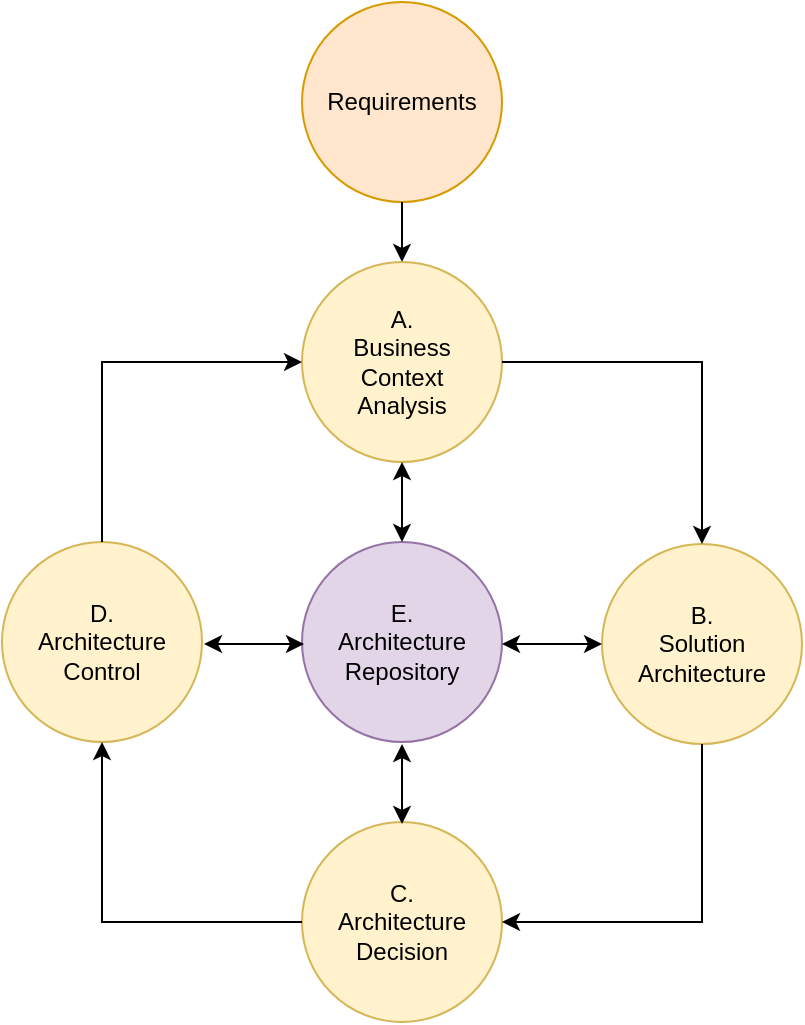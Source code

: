 <mxfile>
    <diagram name="Basic" id="Epm-QOs2IhFHxETOFgMH">
        <mxGraphModel dx="804" dy="138" grid="1" gridSize="10" guides="1" tooltips="1" connect="1" arrows="1" fold="1" page="1" pageScale="1" pageWidth="827" pageHeight="1169" math="0" shadow="0">
            <root>
                <mxCell id="0"/>
                <mxCell id="1" parent="0"/>
                <mxCell id="Ra3vneHR3X0BikaKtNpq-1" value="Requirements" style="ellipse;whiteSpace=wrap;html=1;aspect=fixed;fillColor=#ffe6cc;strokeColor=#d79b00;" parent="1" vertex="1">
                    <mxGeometry x="230" y="70" width="100" height="100" as="geometry"/>
                </mxCell>
                <mxCell id="Ra3vneHR3X0BikaKtNpq-9" value="" style="edgeStyle=orthogonalEdgeStyle;rounded=0;orthogonalLoop=1;jettySize=auto;html=1;startArrow=classic;startFill=1;endArrow=none;endFill=0;" parent="1" source="Ra3vneHR3X0BikaKtNpq-2" target="Ra3vneHR3X0BikaKtNpq-1" edge="1">
                    <mxGeometry relative="1" as="geometry"/>
                </mxCell>
                <mxCell id="Ra3vneHR3X0BikaKtNpq-2" value="A.&lt;br&gt;Business &lt;br&gt;Context &lt;br&gt;Analysis" style="ellipse;whiteSpace=wrap;html=1;aspect=fixed;fillColor=#fff2cc;strokeColor=#d6b656;" parent="1" vertex="1">
                    <mxGeometry x="230" y="200" width="100" height="100" as="geometry"/>
                </mxCell>
                <mxCell id="Ra3vneHR3X0BikaKtNpq-3" value="B.&lt;br&gt;Solution&lt;br&gt;Architecture" style="ellipse;whiteSpace=wrap;html=1;aspect=fixed;fillColor=#fff2cc;strokeColor=#d6b656;" parent="1" vertex="1">
                    <mxGeometry x="380" y="341" width="100" height="100" as="geometry"/>
                </mxCell>
                <mxCell id="Ra3vneHR3X0BikaKtNpq-4" value="C.&lt;br&gt;Architecture&lt;br&gt;Decision" style="ellipse;whiteSpace=wrap;html=1;aspect=fixed;fillColor=#fff2cc;strokeColor=#d6b656;" parent="1" vertex="1">
                    <mxGeometry x="230" y="480" width="100" height="100" as="geometry"/>
                </mxCell>
                <mxCell id="Ra3vneHR3X0BikaKtNpq-5" value="D.&lt;br&gt;Architecture&lt;br&gt;Control" style="ellipse;whiteSpace=wrap;html=1;aspect=fixed;fillColor=#fff2cc;strokeColor=#d6b656;" parent="1" vertex="1">
                    <mxGeometry x="80" y="340" width="100" height="100" as="geometry"/>
                </mxCell>
                <mxCell id="Ra3vneHR3X0BikaKtNpq-7" value="E.&lt;br&gt;Architecture&lt;br&gt;Repository" style="ellipse;whiteSpace=wrap;html=1;aspect=fixed;fillColor=#e1d5e7;strokeColor=#9673a6;" parent="1" vertex="1">
                    <mxGeometry x="230" y="340" width="100" height="100" as="geometry"/>
                </mxCell>
                <mxCell id="Ra3vneHR3X0BikaKtNpq-12" value="" style="endArrow=classic;startArrow=classic;html=1;rounded=0;" parent="1" edge="1">
                    <mxGeometry width="50" height="50" relative="1" as="geometry">
                        <mxPoint x="380" y="391" as="sourcePoint"/>
                        <mxPoint x="330" y="391" as="targetPoint"/>
                    </mxGeometry>
                </mxCell>
                <mxCell id="Ra3vneHR3X0BikaKtNpq-22" value="" style="endArrow=classic;html=1;rounded=0;entryX=0.5;entryY=0;entryDx=0;entryDy=0;exitX=1;exitY=0.5;exitDx=0;exitDy=0;" parent="1" source="Ra3vneHR3X0BikaKtNpq-2" target="Ra3vneHR3X0BikaKtNpq-3" edge="1">
                    <mxGeometry width="50" height="50" relative="1" as="geometry">
                        <mxPoint x="290" y="330" as="sourcePoint"/>
                        <mxPoint x="340" y="280" as="targetPoint"/>
                        <Array as="points">
                            <mxPoint x="430" y="250"/>
                        </Array>
                    </mxGeometry>
                </mxCell>
                <mxCell id="Ra3vneHR3X0BikaKtNpq-23" value="" style="endArrow=classic;html=1;rounded=0;entryX=1;entryY=0.5;entryDx=0;entryDy=0;exitX=0.5;exitY=1;exitDx=0;exitDy=0;" parent="1" source="Ra3vneHR3X0BikaKtNpq-3" target="Ra3vneHR3X0BikaKtNpq-4" edge="1">
                    <mxGeometry width="50" height="50" relative="1" as="geometry">
                        <mxPoint x="340" y="260" as="sourcePoint"/>
                        <mxPoint x="450" y="370" as="targetPoint"/>
                        <Array as="points">
                            <mxPoint x="430" y="530"/>
                        </Array>
                    </mxGeometry>
                </mxCell>
                <mxCell id="Ra3vneHR3X0BikaKtNpq-24" value="" style="endArrow=classic;html=1;rounded=0;entryX=0.5;entryY=1;entryDx=0;entryDy=0;exitX=0;exitY=0.5;exitDx=0;exitDy=0;" parent="1" source="Ra3vneHR3X0BikaKtNpq-4" target="Ra3vneHR3X0BikaKtNpq-5" edge="1">
                    <mxGeometry width="50" height="50" relative="1" as="geometry">
                        <mxPoint x="450" y="470" as="sourcePoint"/>
                        <mxPoint x="340" y="579" as="targetPoint"/>
                        <Array as="points">
                            <mxPoint x="130" y="530"/>
                        </Array>
                    </mxGeometry>
                </mxCell>
                <mxCell id="Ra3vneHR3X0BikaKtNpq-25" value="" style="endArrow=classic;html=1;rounded=0;entryX=0;entryY=0.5;entryDx=0;entryDy=0;exitX=0.5;exitY=0;exitDx=0;exitDy=0;" parent="1" source="Ra3vneHR3X0BikaKtNpq-5" target="Ra3vneHR3X0BikaKtNpq-2" edge="1">
                    <mxGeometry width="50" height="50" relative="1" as="geometry">
                        <mxPoint x="460" y="480" as="sourcePoint"/>
                        <mxPoint x="350" y="589" as="targetPoint"/>
                        <Array as="points">
                            <mxPoint x="130" y="250"/>
                        </Array>
                    </mxGeometry>
                </mxCell>
                <mxCell id="Ra3vneHR3X0BikaKtNpq-27" value="" style="endArrow=classic;startArrow=classic;html=1;rounded=0;entryX=0.5;entryY=1;entryDx=0;entryDy=0;exitX=0.5;exitY=0;exitDx=0;exitDy=0;" parent="1" edge="1">
                    <mxGeometry width="50" height="50" relative="1" as="geometry">
                        <mxPoint x="280" y="340" as="sourcePoint"/>
                        <mxPoint x="280" y="300" as="targetPoint"/>
                    </mxGeometry>
                </mxCell>
                <mxCell id="Ra3vneHR3X0BikaKtNpq-28" value="" style="endArrow=classic;startArrow=classic;html=1;rounded=0;entryX=0.5;entryY=1;entryDx=0;entryDy=0;exitX=0.5;exitY=0;exitDx=0;exitDy=0;" parent="1" edge="1">
                    <mxGeometry width="50" height="50" relative="1" as="geometry">
                        <mxPoint x="280" y="481" as="sourcePoint"/>
                        <mxPoint x="280" y="441" as="targetPoint"/>
                    </mxGeometry>
                </mxCell>
                <mxCell id="Ra3vneHR3X0BikaKtNpq-30" value="" style="endArrow=classic;startArrow=classic;html=1;rounded=0;" parent="1" edge="1">
                    <mxGeometry width="50" height="50" relative="1" as="geometry">
                        <mxPoint x="231" y="391" as="sourcePoint"/>
                        <mxPoint x="181" y="391" as="targetPoint"/>
                    </mxGeometry>
                </mxCell>
            </root>
        </mxGraphModel>
    </diagram>
    <diagram name="with Strategy" id="zBziCOav7KDM6KX6hl0j">
        <mxGraphModel dx="576" dy="499" grid="1" gridSize="10" guides="1" tooltips="1" connect="1" arrows="1" fold="1" page="1" pageScale="1" pageWidth="827" pageHeight="1169" math="0" shadow="0">
            <root>
                <mxCell id="kn7G0SHX3g5QI74AWVMH-0"/>
                <mxCell id="kn7G0SHX3g5QI74AWVMH-1" parent="kn7G0SHX3g5QI74AWVMH-0"/>
                <mxCell id="kn7G0SHX3g5QI74AWVMH-2" value="Requirements" style="ellipse;whiteSpace=wrap;html=1;aspect=fixed;fillColor=#ffe6cc;strokeColor=#d79b00;" vertex="1" parent="kn7G0SHX3g5QI74AWVMH-1">
                    <mxGeometry x="230" y="60" width="100" height="100" as="geometry"/>
                </mxCell>
                <mxCell id="kn7G0SHX3g5QI74AWVMH-3" value="" style="edgeStyle=orthogonalEdgeStyle;rounded=0;orthogonalLoop=1;jettySize=auto;html=1;startArrow=classic;startFill=1;endArrow=none;endFill=0;" edge="1" parent="kn7G0SHX3g5QI74AWVMH-1" source="kn7G0SHX3g5QI74AWVMH-4" target="kn7G0SHX3g5QI74AWVMH-2">
                    <mxGeometry relative="1" as="geometry"/>
                </mxCell>
                <mxCell id="kn7G0SHX3g5QI74AWVMH-4" value="A.&lt;br&gt;Business &lt;br&gt;Context &lt;br&gt;Analysis" style="ellipse;whiteSpace=wrap;html=1;aspect=fixed;fillColor=#fff2cc;strokeColor=#d6b656;" vertex="1" parent="kn7G0SHX3g5QI74AWVMH-1">
                    <mxGeometry x="230" y="200" width="100" height="100" as="geometry"/>
                </mxCell>
                <mxCell id="kn7G0SHX3g5QI74AWVMH-5" value="B.&lt;br&gt;Solution&lt;br&gt;Architecture" style="ellipse;whiteSpace=wrap;html=1;aspect=fixed;fillColor=#fff2cc;strokeColor=#d6b656;" vertex="1" parent="kn7G0SHX3g5QI74AWVMH-1">
                    <mxGeometry x="380" y="341" width="100" height="100" as="geometry"/>
                </mxCell>
                <mxCell id="kn7G0SHX3g5QI74AWVMH-6" value="C.&lt;br&gt;Architecture&lt;br&gt;Decision" style="ellipse;whiteSpace=wrap;html=1;aspect=fixed;fillColor=#fff2cc;strokeColor=#d6b656;" vertex="1" parent="kn7G0SHX3g5QI74AWVMH-1">
                    <mxGeometry x="230" y="480" width="100" height="100" as="geometry"/>
                </mxCell>
                <mxCell id="kn7G0SHX3g5QI74AWVMH-7" value="D.&lt;br&gt;Architecture&lt;br&gt;Control" style="ellipse;whiteSpace=wrap;html=1;aspect=fixed;fillColor=#fff2cc;strokeColor=#d6b656;" vertex="1" parent="kn7G0SHX3g5QI74AWVMH-1">
                    <mxGeometry x="80" y="340" width="100" height="100" as="geometry"/>
                </mxCell>
                <mxCell id="kn7G0SHX3g5QI74AWVMH-8" value="F.&lt;br&gt;Technological&lt;br&gt;Strategy" style="ellipse;whiteSpace=wrap;html=1;aspect=fixed;fillColor=#ffe6cc;strokeColor=#d79b00;" vertex="1" parent="kn7G0SHX3g5QI74AWVMH-1">
                    <mxGeometry x="230" y="620" width="100" height="100" as="geometry"/>
                </mxCell>
                <mxCell id="kn7G0SHX3g5QI74AWVMH-9" value="E.&lt;br&gt;Architecture&lt;br&gt;Repository" style="ellipse;whiteSpace=wrap;html=1;aspect=fixed;fillColor=#e1d5e7;strokeColor=#9673a6;" vertex="1" parent="kn7G0SHX3g5QI74AWVMH-1">
                    <mxGeometry x="230" y="340" width="100" height="100" as="geometry"/>
                </mxCell>
                <mxCell id="kn7G0SHX3g5QI74AWVMH-10" value="" style="endArrow=classic;startArrow=classic;html=1;rounded=0;" edge="1" parent="kn7G0SHX3g5QI74AWVMH-1">
                    <mxGeometry width="50" height="50" relative="1" as="geometry">
                        <mxPoint x="380" y="391" as="sourcePoint"/>
                        <mxPoint x="330" y="391" as="targetPoint"/>
                    </mxGeometry>
                </mxCell>
                <mxCell id="kn7G0SHX3g5QI74AWVMH-11" value="" style="endArrow=classic;html=1;rounded=0;entryX=0.5;entryY=0;entryDx=0;entryDy=0;exitX=1;exitY=0.5;exitDx=0;exitDy=0;" edge="1" parent="kn7G0SHX3g5QI74AWVMH-1" source="kn7G0SHX3g5QI74AWVMH-4" target="kn7G0SHX3g5QI74AWVMH-5">
                    <mxGeometry width="50" height="50" relative="1" as="geometry">
                        <mxPoint x="290" y="330" as="sourcePoint"/>
                        <mxPoint x="340" y="280" as="targetPoint"/>
                        <Array as="points">
                            <mxPoint x="430" y="250"/>
                        </Array>
                    </mxGeometry>
                </mxCell>
                <mxCell id="kn7G0SHX3g5QI74AWVMH-12" value="" style="endArrow=classic;html=1;rounded=0;entryX=1;entryY=0.5;entryDx=0;entryDy=0;exitX=0.5;exitY=1;exitDx=0;exitDy=0;" edge="1" parent="kn7G0SHX3g5QI74AWVMH-1" source="kn7G0SHX3g5QI74AWVMH-5" target="kn7G0SHX3g5QI74AWVMH-6">
                    <mxGeometry width="50" height="50" relative="1" as="geometry">
                        <mxPoint x="340" y="260" as="sourcePoint"/>
                        <mxPoint x="450" y="370" as="targetPoint"/>
                        <Array as="points">
                            <mxPoint x="430" y="530"/>
                        </Array>
                    </mxGeometry>
                </mxCell>
                <mxCell id="kn7G0SHX3g5QI74AWVMH-13" value="" style="endArrow=classic;html=1;rounded=0;entryX=0.5;entryY=1;entryDx=0;entryDy=0;exitX=0;exitY=0.5;exitDx=0;exitDy=0;" edge="1" parent="kn7G0SHX3g5QI74AWVMH-1" source="kn7G0SHX3g5QI74AWVMH-6" target="kn7G0SHX3g5QI74AWVMH-7">
                    <mxGeometry width="50" height="50" relative="1" as="geometry">
                        <mxPoint x="450" y="470" as="sourcePoint"/>
                        <mxPoint x="340" y="579" as="targetPoint"/>
                        <Array as="points">
                            <mxPoint x="130" y="530"/>
                        </Array>
                    </mxGeometry>
                </mxCell>
                <mxCell id="kn7G0SHX3g5QI74AWVMH-14" value="" style="endArrow=classic;html=1;rounded=0;entryX=0;entryY=0.5;entryDx=0;entryDy=0;exitX=0.5;exitY=0;exitDx=0;exitDy=0;" edge="1" parent="kn7G0SHX3g5QI74AWVMH-1" source="kn7G0SHX3g5QI74AWVMH-7" target="kn7G0SHX3g5QI74AWVMH-4">
                    <mxGeometry width="50" height="50" relative="1" as="geometry">
                        <mxPoint x="460" y="480" as="sourcePoint"/>
                        <mxPoint x="350" y="589" as="targetPoint"/>
                        <Array as="points">
                            <mxPoint x="130" y="250"/>
                        </Array>
                    </mxGeometry>
                </mxCell>
                <mxCell id="kn7G0SHX3g5QI74AWVMH-15" value="" style="endArrow=classic;startArrow=classic;html=1;rounded=0;entryX=0.5;entryY=1;entryDx=0;entryDy=0;exitX=0.5;exitY=0;exitDx=0;exitDy=0;" edge="1" parent="kn7G0SHX3g5QI74AWVMH-1">
                    <mxGeometry width="50" height="50" relative="1" as="geometry">
                        <mxPoint x="280" y="340" as="sourcePoint"/>
                        <mxPoint x="280" y="300" as="targetPoint"/>
                    </mxGeometry>
                </mxCell>
                <mxCell id="kn7G0SHX3g5QI74AWVMH-16" value="" style="endArrow=classic;startArrow=classic;html=1;rounded=0;entryX=0.5;entryY=1;entryDx=0;entryDy=0;exitX=0.5;exitY=0;exitDx=0;exitDy=0;" edge="1" parent="kn7G0SHX3g5QI74AWVMH-1">
                    <mxGeometry width="50" height="50" relative="1" as="geometry">
                        <mxPoint x="280" y="481" as="sourcePoint"/>
                        <mxPoint x="280" y="441" as="targetPoint"/>
                    </mxGeometry>
                </mxCell>
                <mxCell id="kn7G0SHX3g5QI74AWVMH-17" value="" style="endArrow=classic;startArrow=classic;html=1;rounded=0;entryX=0.5;entryY=1;entryDx=0;entryDy=0;exitX=0.5;exitY=0;exitDx=0;exitDy=0;" edge="1" parent="kn7G0SHX3g5QI74AWVMH-1">
                    <mxGeometry width="50" height="50" relative="1" as="geometry">
                        <mxPoint x="280" y="621" as="sourcePoint"/>
                        <mxPoint x="280" y="581" as="targetPoint"/>
                    </mxGeometry>
                </mxCell>
                <mxCell id="kn7G0SHX3g5QI74AWVMH-18" value="" style="endArrow=classic;startArrow=classic;html=1;rounded=0;" edge="1" parent="kn7G0SHX3g5QI74AWVMH-1">
                    <mxGeometry width="50" height="50" relative="1" as="geometry">
                        <mxPoint x="231" y="391" as="sourcePoint"/>
                        <mxPoint x="181" y="391" as="targetPoint"/>
                    </mxGeometry>
                </mxCell>
            </root>
        </mxGraphModel>
    </diagram>
</mxfile>